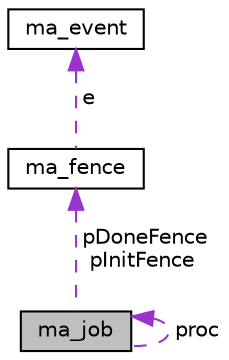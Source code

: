 digraph "ma_job"
{
 // LATEX_PDF_SIZE
  edge [fontname="Helvetica",fontsize="10",labelfontname="Helvetica",labelfontsize="10"];
  node [fontname="Helvetica",fontsize="10",shape=record];
  Node1 [label="ma_job",height=0.2,width=0.4,color="black", fillcolor="grey75", style="filled", fontcolor="black",tooltip=" "];
  Node2 -> Node1 [dir="back",color="darkorchid3",fontsize="10",style="dashed",label=" pDoneFence\npInitFence" ,fontname="Helvetica"];
  Node2 [label="ma_fence",height=0.2,width=0.4,color="black", fillcolor="white", style="filled",URL="$structma__fence.html",tooltip=" "];
  Node3 -> Node2 [dir="back",color="darkorchid3",fontsize="10",style="dashed",label=" e" ,fontname="Helvetica"];
  Node3 [label="ma_event",height=0.2,width=0.4,color="black", fillcolor="white", style="filled",URL="$structma__event.html",tooltip=" "];
  Node1 -> Node1 [dir="back",color="darkorchid3",fontsize="10",style="dashed",label=" proc" ,fontname="Helvetica"];
}
